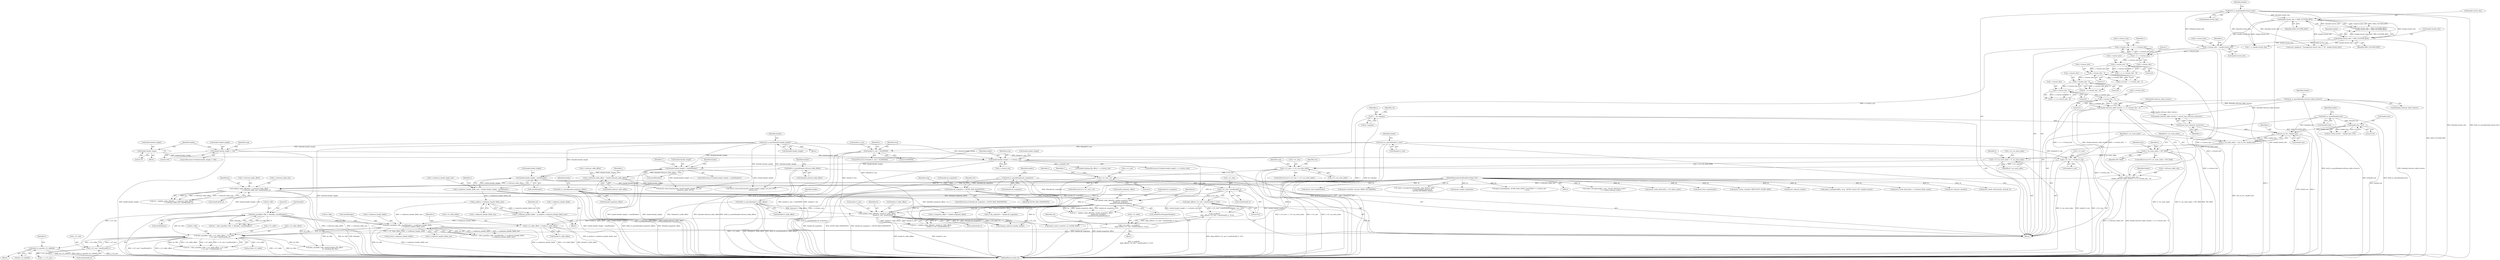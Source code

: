 digraph "1_qemu_6a83f8b5bec6f59e56cc49bd49e4c3f8f805d56f_0@array" {
"1000964" [label="(Call,be64_to_cpus(&s->l1_table[i]))"];
"1000925" [label="(Call,bdrv_pread(bs->file, s->l1_table_offset, s->l1_table,\n                         s->l1_size * sizeof(uint64_t)))"];
"1000456" [label="(Call,bdrv_pread(bs->file, sizeof(header), s->unknown_header_fields,\n                         s->unknown_header_fields_size))"];
"1000154" [label="(Call,bdrv_pread(bs->file, 0, &header, sizeof(header)))"];
"1000446" [label="(Call,s->unknown_header_fields = g_malloc(s->unknown_header_fields_size))"];
"1000450" [label="(Call,g_malloc(s->unknown_header_fields_size))"];
"1000436" [label="(Call,s->unknown_header_fields_size = header.header_length - sizeof(header))"];
"1000440" [label="(Call,header.header_length - sizeof(header))"];
"1000391" [label="(Call,be32_to_cpus(&header.header_length))"];
"1000429" [label="(Call,header.header_length > sizeof(header))"];
"1000412" [label="(Call,header.header_length > s->cluster_size)"];
"1000364" [label="(Call,header.header_length            = 72)"];
"1000397" [label="(Call,header.header_length < 104)"];
"1000317" [label="(Call,s->cluster_size = 1 << s->cluster_bits)"];
"1000321" [label="(Call,1 << s->cluster_bits)"];
"1000310" [label="(Call,s->cluster_bits = header.cluster_bits)"];
"1000293" [label="(Call,header.cluster_bits > MAX_CLUSTER_BITS)"];
"1000199" [label="(Call,be32_to_cpus(&header.cluster_bits))"];
"1000288" [label="(Call,header.cluster_bits < MIN_CLUSTER_BITS)"];
"1000896" [label="(Call,s->l1_table_offset = header.l1_table_offset)"];
"1000209" [label="(Call,be64_to_cpus(&header.l1_table_offset))"];
"1000877" [label="(Call,validate_table_offset(bs, header.l1_table_offset,\n                                header.l1_size, sizeof(uint64_t)))"];
"1000787" [label="(Call,validate_table_offset(bs, header.snapshots_offset,\n                                header.nb_snapshots,\n                                sizeof(QCowSnapshotHeader)))"];
"1000751" [label="(Call,validate_table_offset(bs, s->refcount_table_offset,\n                                s->refcount_table_size, sizeof(uint64_t)))"];
"1000122" [label="(MethodParameterIn,BlockDriverState *bs)"];
"1000713" [label="(Call,s->refcount_table_offset = header.refcount_table_offset)"];
"1000219" [label="(Call,be64_to_cpus(&header.refcount_table_offset))"];
"1000720" [label="(Call,s->refcount_table_size =\n        header.refcount_table_clusters << (s->cluster_bits - 3))"];
"1000724" [label="(Call,header.refcount_table_clusters << (s->cluster_bits - 3))"];
"1000224" [label="(Call,be32_to_cpus(&header.refcount_table_clusters))"];
"1000728" [label="(Call,s->cluster_bits - 3)"];
"1000705" [label="(Call,s->cluster_bits - 8)"];
"1000693" [label="(Call,s->cluster_bits - 8)"];
"1000664" [label="(Call,s->cluster_bits - 3)"];
"1000332" [label="(Call,s->cluster_bits - 9)"];
"1000229" [label="(Call,be64_to_cpus(&header.snapshots_offset))"];
"1000234" [label="(Call,be32_to_cpus(&header.nb_snapshots))"];
"1000771" [label="(Call,header.nb_snapshots > QCOW_MAX_SNAPSHOTS)"];
"1000214" [label="(Call,be32_to_cpus(&header.l1_size))"];
"1000807" [label="(Call,header.l1_size > 0x2000000)"];
"1000910" [label="(Call,s->l1_table = g_malloc0(\n            align_offset(s->l1_size * sizeof(uint64_t), 512)))"];
"1000914" [label="(Call,g_malloc0(\n            align_offset(s->l1_size * sizeof(uint64_t), 512)))"];
"1000915" [label="(Call,align_offset(s->l1_size * sizeof(uint64_t), 512))"];
"1000916" [label="(Call,s->l1_size * sizeof(uint64_t))"];
"1000904" [label="(Call,s->l1_size > 0)"];
"1000859" [label="(Call,s->l1_size < s->l1_vm_state_index)"];
"1000826" [label="(Call,s->l1_size = header.l1_size)"];
"1000853" [label="(Call,s->l1_vm_state_index = l1_vm_state_index)"];
"1000841" [label="(Call,l1_vm_state_index > INT_MAX)"];
"1000833" [label="(Call,l1_vm_state_index = size_to_l1(s, header.size))"];
"1000835" [label="(Call,size_to_l1(s, header.size))"];
"1000738" [label="(Call,qcow2_max_refcount_clusters(s))"];
"1000128" [label="(Call,*s = bs->opaque)"];
"1000682" [label="(Call,header.size / 512)"];
"1000194" [label="(Call,be64_to_cpus(&header.size))"];
"1000935" [label="(Call,s->l1_size * sizeof(uint64_t))"];
"1000697" [label="(Literal,8)"];
"1000678" [label="(Call,bs->total_sectors = header.size / 512)"];
"1000219" [label="(Call,be64_to_cpus(&header.refcount_table_offset))"];
"1000161" [label="(Call,sizeof(header))"];
"1000392" [label="(Call,&header.header_length)"];
"1000604" [label="(Call,report_unsupported(bs, errp, \"%d bit reference counts\",\n                           1 << header.refcount_order))"];
"1000482" [label="(Identifier,header)"];
"1000915" [label="(Call,align_offset(s->l1_size * sizeof(uint64_t), 512))"];
"1000923" [label="(Call,ret = bdrv_pread(bs->file, s->l1_table_offset, s->l1_table,\n                         s->l1_size * sizeof(uint64_t)))"];
"1000448" [label="(Identifier,s)"];
"1000686" [label="(Literal,512)"];
"1000199" [label="(Call,be32_to_cpus(&header.cluster_bits))"];
"1000232" [label="(Identifier,header)"];
"1000682" [label="(Call,header.size / 512)"];
"1000725" [label="(Call,header.refcount_table_clusters)"];
"1000297" [label="(Identifier,MAX_CLUSTER_BITS)"];
"1000435" [label="(Block,)"];
"1001438" [label="(Call,cleanup_unknown_header_ext(bs))"];
"1000772" [label="(Call,header.nb_snapshots)"];
"1000830" [label="(Call,header.l1_size)"];
"1000229" [label="(Call,be64_to_cpus(&header.snapshots_offset))"];
"1000437" [label="(Call,s->unknown_header_fields_size)"];
"1000292" [label="(Identifier,MIN_CLUSTER_BITS)"];
"1001458" [label="(Call,qcow2_cache_destroy(bs, s->l2_table_cache))"];
"1000691" [label="(Call,62 - (s->cluster_bits - 8))"];
"1000939" [label="(Call,sizeof(uint64_t))"];
"1000875" [label="(Call,ret = validate_table_offset(bs, header.l1_table_offset,\n                                header.l1_size, sizeof(uint64_t)))"];
"1000154" [label="(Call,bdrv_pread(bs->file, 0, &header, sizeof(header)))"];
"1000963" [label="(Block,)"];
"1000717" [label="(Call,header.refcount_table_offset)"];
"1000795" [label="(Call,sizeof(QCowSnapshotHeader))"];
"1000854" [label="(Call,s->l1_vm_state_index)"];
"1000391" [label="(Call,be32_to_cpus(&header.header_length))"];
"1000440" [label="(Call,header.header_length - sizeof(header))"];
"1000396" [label="(ControlStructure,if (header.header_length < 104))"];
"1000398" [label="(Call,header.header_length)"];
"1000230" [label="(Call,&header.snapshots_offset)"];
"1000917" [label="(Call,s->l1_size)"];
"1000882" [label="(Call,header.l1_size)"];
"1001440" [label="(Call,qcow2_free_snapshots(bs))"];
"1000222" [label="(Identifier,header)"];
"1000903" [label="(ControlStructure,if (s->l1_size > 0))"];
"1000964" [label="(Call,be64_to_cpus(&s->l1_table[i]))"];
"1000853" [label="(Call,s->l1_vm_state_index = l1_vm_state_index)"];
"1000843" [label="(Identifier,INT_MAX)"];
"1000756" [label="(Call,s->refcount_table_size)"];
"1000909" [label="(Block,)"];
"1000860" [label="(Call,s->l1_size)"];
"1001483" [label="(MethodReturn,static int)"];
"1000876" [label="(Identifier,ret)"];
"1000438" [label="(Identifier,s)"];
"1000789" [label="(Call,header.snapshots_offset)"];
"1000771" [label="(Call,header.nb_snapshots > QCOW_MAX_SNAPSHOTS)"];
"1000436" [label="(Call,s->unknown_header_fields_size = header.header_length - sizeof(header))"];
"1000840" [label="(ControlStructure,if (l1_vm_state_index > INT_MAX))"];
"1000982" [label="(Call,qcow2_cache_create(bs, REFCOUNT_CACHE_SIZE))"];
"1000293" [label="(Call,header.cluster_bits > MAX_CLUSTER_BITS)"];
"1000734" [label="(Call,header.refcount_table_clusters > qcow2_max_refcount_clusters(s))"];
"1000806" [label="(ControlStructure,if (header.l1_size > 0x2000000))"];
"1000454" [label="(Call,ret = bdrv_pread(bs->file, sizeof(header), s->unknown_header_fields,\n                         s->unknown_header_fields_size))"];
"1000430" [label="(Call,header.header_length)"];
"1000759" [label="(Call,sizeof(uint64_t))"];
"1000736" [label="(Identifier,header)"];
"1000288" [label="(Call,header.cluster_bits < MIN_CLUSTER_BITS)"];
"1000693" [label="(Call,s->cluster_bits - 8)"];
"1000732" [label="(Literal,3)"];
"1000814" [label="(Identifier,errp)"];
"1000294" [label="(Call,header.cluster_bits)"];
"1000863" [label="(Call,s->l1_vm_state_index)"];
"1000925" [label="(Call,bdrv_pread(bs->file, s->l1_table_offset, s->l1_table,\n                         s->l1_size * sizeof(uint64_t)))"];
"1000328" [label="(Identifier,s)"];
"1000897" [label="(Call,s->l1_table_offset)"];
"1000811" [label="(Literal,0x2000000)"];
"1000973" [label="(Identifier,s)"];
"1000660" [label="(Call,s->l2_bits = s->cluster_bits - 3)"];
"1000904" [label="(Call,s->l1_size > 0)"];
"1000456" [label="(Call,bdrv_pread(bs->file, sizeof(header), s->unknown_header_fields,\n                         s->unknown_header_fields_size))"];
"1000835" [label="(Call,size_to_l1(s, header.size))"];
"1000299" [label="(Call,error_setg(errp, \"Unsupported cluster size: 2^%i\", header.cluster_bits))"];
"1001019" [label="(Call,qcow2_refcount_init(bs))"];
"1000364" [label="(Call,header.header_length            = 72)"];
"1000714" [label="(Call,s->refcount_table_offset)"];
"1000709" [label="(Literal,8)"];
"1000318" [label="(Call,s->cluster_size)"];
"1000412" [label="(Call,header.header_length > s->cluster_size)"];
"1000916" [label="(Call,s->l1_size * sizeof(uint64_t))"];
"1000842" [label="(Identifier,l1_vm_state_index)"];
"1000510" [label="(Call,1 << header.cluster_bits)"];
"1000323" [label="(Call,s->cluster_bits)"];
"1001434" [label="(Call,g_free(s->unknown_header_fields))"];
"1000411" [label="(ControlStructure,if (header.header_length > s->cluster_size))"];
"1000878" [label="(Identifier,bs)"];
"1000722" [label="(Identifier,s)"];
"1000752" [label="(Identifier,bs)"];
"1000399" [label="(Identifier,header)"];
"1000343" [label="(Block,)"];
"1000826" [label="(Call,s->l1_size = header.l1_size)"];
"1000287" [label="(Call,header.cluster_bits < MIN_CLUSTER_BITS ||\n        header.cluster_bits > MAX_CLUSTER_BITS)"];
"1000965" [label="(Call,&s->l1_table[i])"];
"1000126" [label="(Block,)"];
"1000770" [label="(ControlStructure,if (header.nb_snapshots > QCOW_MAX_SNAPSHOTS))"];
"1001132" [label="(Call,s->nb_snapshots = header.nb_snapshots)"];
"1000834" [label="(Identifier,l1_vm_state_index)"];
"1000207" [label="(Identifier,header)"];
"1000332" [label="(Call,s->cluster_bits - 9)"];
"1000235" [label="(Call,&header.nb_snapshots)"];
"1000237" [label="(Identifier,header)"];
"1000267" [label="(Call,report_unsupported(bs, errp, \"QCOW version %d\", header.version))"];
"1000421" [label="(Identifier,errp)"];
"1000906" [label="(Identifier,s)"];
"1000905" [label="(Call,s->l1_size)"];
"1000975" [label="(Call,qcow2_cache_create(bs, L2_CACHE_SIZE))"];
"1000333" [label="(Call,s->cluster_bits)"];
"1001468" [label="(Call,qcow2_cache_destroy(bs, s->refcount_block_cache))"];
"1000846" [label="(Identifier,errp)"];
"1000451" [label="(Call,s->unknown_header_fields_size)"];
"1001442" [label="(Call,qcow2_refcount_close(bs))"];
"1000217" [label="(Identifier,header)"];
"1000224" [label="(Call,be32_to_cpus(&header.refcount_table_clusters))"];
"1000401" [label="(Literal,104)"];
"1001426" [label="(Call,qcow2_check_refcounts(bs, &result, 0))"];
"1000912" [label="(Identifier,s)"];
"1000739" [label="(Identifier,s)"];
"1000792" [label="(Call,header.nb_snapshots)"];
"1000457" [label="(Call,bs->file)"];
"1000128" [label="(Call,*s = bs->opaque)"];
"1000295" [label="(Identifier,header)"];
"1000370" [label="(Block,)"];
"1000158" [label="(Literal,0)"];
"1000129" [label="(Identifier,s)"];
"1000841" [label="(Call,l1_vm_state_index > INT_MAX)"];
"1000311" [label="(Call,s->cluster_bits)"];
"1000225" [label="(Call,&header.refcount_table_clusters)"];
"1000215" [label="(Call,&header.l1_size)"];
"1000413" [label="(Call,header.header_length)"];
"1000753" [label="(Call,s->refcount_table_offset)"];
"1000317" [label="(Call,s->cluster_size = 1 << s->cluster_bits)"];
"1001043" [label="(Call,qcow2_read_extensions(bs, header.header_length, ext_end, NULL,\n        &local_err))"];
"1000122" [label="(MethodParameterIn,BlockDriverState *bs)"];
"1000786" [label="(Identifier,ret)"];
"1000808" [label="(Call,header.l1_size)"];
"1000130" [label="(Call,bs->opaque)"];
"1000827" [label="(Call,s->l1_size)"];
"1000209" [label="(Call,be64_to_cpus(&header.l1_table_offset))"];
"1000668" [label="(Literal,3)"];
"1000828" [label="(Identifier,s)"];
"1000450" [label="(Call,g_malloc(s->unknown_header_fields_size))"];
"1000480" [label="(Call,header.backing_file_offset > s->cluster_size)"];
"1000861" [label="(Identifier,s)"];
"1000200" [label="(Call,&header.cluster_bits)"];
"1000314" [label="(Call,header.cluster_bits)"];
"1000926" [label="(Call,bs->file)"];
"1000713" [label="(Call,s->refcount_table_offset = header.refcount_table_offset)"];
"1000330" [label="(Call,1 << (s->cluster_bits - 9))"];
"1000322" [label="(Literal,1)"];
"1000729" [label="(Call,s->cluster_bits)"];
"1000159" [label="(Call,&header)"];
"1000922" [label="(Literal,512)"];
"1001141" [label="(Call,qcow2_read_snapshots(bs))"];
"1000956" [label="(Call,i < s->l1_size)"];
"1000547" [label="(Call,qcow2_read_extensions(bs, header.header_length, ext_end,\n                              &feature_table, NULL))"];
"1000310" [label="(Call,s->cluster_bits = header.cluster_bits)"];
"1000738" [label="(Call,qcow2_max_refcount_clusters(s))"];
"1000807" [label="(Call,header.l1_size > 0x2000000)"];
"1000429" [label="(Call,header.header_length > sizeof(header))"];
"1000778" [label="(Identifier,errp)"];
"1000855" [label="(Identifier,s)"];
"1000195" [label="(Call,&header.size)"];
"1001444" [label="(Call,g_free(s->l1_table))"];
"1000775" [label="(Identifier,QCOW_MAX_SNAPSHOTS)"];
"1000932" [label="(Call,s->l1_table)"];
"1000896" [label="(Call,s->l1_table_offset = header.l1_table_offset)"];
"1001218" [label="(Call,qcow2_check(bs, &result, BDRV_FIX_ERRORS))"];
"1000220" [label="(Call,&header.refcount_table_offset)"];
"1000431" [label="(Identifier,header)"];
"1000900" [label="(Call,header.l1_table_offset)"];
"1000728" [label="(Call,s->cluster_bits - 3)"];
"1000446" [label="(Call,s->unknown_header_fields = g_malloc(s->unknown_header_fields_size))"];
"1000665" [label="(Call,s->cluster_bits)"];
"1000137" [label="(Identifier,ret)"];
"1000460" [label="(Call,sizeof(header))"];
"1000234" [label="(Call,be32_to_cpus(&header.nb_snapshots))"];
"1000914" [label="(Call,g_malloc0(\n            align_offset(s->l1_size * sizeof(uint64_t), 512)))"];
"1000920" [label="(Call,sizeof(uint64_t))"];
"1000202" [label="(Identifier,header)"];
"1000936" [label="(Call,s->l1_size)"];
"1000877" [label="(Call,validate_table_offset(bs, header.l1_table_offset,\n                                header.l1_size, sizeof(uint64_t)))"];
"1000683" [label="(Call,header.size)"];
"1000705" [label="(Call,s->cluster_bits - 8)"];
"1001096" [label="(Call,bdrv_pread(bs->file, header.backing_file_offset,\n                         bs->backing_file, len))"];
"1000397" [label="(Call,header.header_length < 104)"];
"1000868" [label="(Identifier,errp)"];
"1000911" [label="(Call,s->l1_table)"];
"1001125" [label="(Call,s->snapshots_offset = header.snapshots_offset)"];
"1000749" [label="(Call,ret = validate_table_offset(bs, s->refcount_table_offset,\n                                s->refcount_table_size, sizeof(uint64_t)))"];
"1000706" [label="(Call,s->cluster_bits)"];
"1000433" [label="(Call,sizeof(header))"];
"1000365" [label="(Call,header.header_length)"];
"1000785" [label="(Call,ret = validate_table_offset(bs, header.snapshots_offset,\n                                header.nb_snapshots,\n                                sizeof(QCowSnapshotHeader)))"];
"1000155" [label="(Call,bs->file)"];
"1000720" [label="(Call,s->refcount_table_size =\n        header.refcount_table_clusters << (s->cluster_bits - 3))"];
"1000194" [label="(Call,be64_to_cpus(&header.size))"];
"1000416" [label="(Call,s->cluster_size)"];
"1000465" [label="(Call,s->unknown_header_fields_size)"];
"1000924" [label="(Identifier,ret)"];
"1000447" [label="(Call,s->unknown_header_fields)"];
"1000214" [label="(Call,be32_to_cpus(&header.l1_size))"];
"1000935" [label="(Call,s->l1_size * sizeof(uint64_t))"];
"1000751" [label="(Call,validate_table_offset(bs, s->refcount_table_offset,\n                                s->refcount_table_size, sizeof(uint64_t)))"];
"1000724" [label="(Call,header.refcount_table_clusters << (s->cluster_bits - 3))"];
"1000664" [label="(Call,s->cluster_bits - 3)"];
"1000836" [label="(Identifier,s)"];
"1000444" [label="(Call,sizeof(header))"];
"1000859" [label="(Call,s->l1_size < s->l1_vm_state_index)"];
"1000242" [label="(Identifier,header)"];
"1000556" [label="(Call,report_unsupported_feature(bs, errp, feature_table,\n                                   s->incompatible_features &\n                                   ~QCOW2_INCOMPAT_MASK))"];
"1000908" [label="(Literal,0)"];
"1000879" [label="(Call,header.l1_table_offset)"];
"1000788" [label="(Identifier,bs)"];
"1000857" [label="(Identifier,l1_vm_state_index)"];
"1000210" [label="(Call,&header.l1_table_offset)"];
"1000962" [label="(Identifier,i)"];
"1000910" [label="(Call,s->l1_table = g_malloc0(\n            align_offset(s->l1_size * sizeof(uint64_t), 512)))"];
"1001176" [label="(Call,qcow2_update_header(bs))"];
"1000787" [label="(Call,validate_table_offset(bs, header.snapshots_offset,\n                                header.nb_snapshots,\n                                sizeof(QCowSnapshotHeader)))"];
"1000858" [label="(ControlStructure,if (s->l1_size < s->l1_vm_state_index))"];
"1000289" [label="(Call,header.cluster_bits)"];
"1000885" [label="(Call,sizeof(uint64_t))"];
"1000404" [label="(Identifier,errp)"];
"1000694" [label="(Call,s->cluster_bits)"];
"1000721" [label="(Call,s->refcount_table_size)"];
"1000929" [label="(Call,s->l1_table_offset)"];
"1000462" [label="(Call,s->unknown_header_fields)"];
"1000428" [label="(ControlStructure,if (header.header_length > sizeof(header)))"];
"1000833" [label="(Call,l1_vm_state_index = size_to_l1(s, header.size))"];
"1000227" [label="(Identifier,header)"];
"1000703" [label="(Call,1 << (s->cluster_bits - 8))"];
"1000414" [label="(Identifier,header)"];
"1000321" [label="(Call,1 << s->cluster_bits)"];
"1000152" [label="(Call,ret = bdrv_pread(bs->file, 0, &header, sizeof(header)))"];
"1000319" [label="(Identifier,s)"];
"1000997" [label="(Call,qemu_blockalign(bs, QCOW_MAX_CRYPT_CLUSTERS * s->cluster_size\n                                  + 512))"];
"1000336" [label="(Literal,9)"];
"1000837" [label="(Call,header.size)"];
"1000441" [label="(Call,header.header_length)"];
"1000368" [label="(Literal,72)"];
"1000455" [label="(Identifier,ret)"];
"1000964" -> "1000963"  [label="AST: "];
"1000964" -> "1000965"  [label="CFG: "];
"1000965" -> "1000964"  [label="AST: "];
"1000962" -> "1000964"  [label="CFG: "];
"1000964" -> "1001483"  [label="DDG: &s->l1_table[i]"];
"1000964" -> "1001483"  [label="DDG: be64_to_cpus(&s->l1_table[i])"];
"1000925" -> "1000964"  [label="DDG: s->l1_table"];
"1000925" -> "1000923"  [label="AST: "];
"1000925" -> "1000935"  [label="CFG: "];
"1000926" -> "1000925"  [label="AST: "];
"1000929" -> "1000925"  [label="AST: "];
"1000932" -> "1000925"  [label="AST: "];
"1000935" -> "1000925"  [label="AST: "];
"1000923" -> "1000925"  [label="CFG: "];
"1000925" -> "1001483"  [label="DDG: bs->file"];
"1000925" -> "1001483"  [label="DDG: s->l1_size * sizeof(uint64_t)"];
"1000925" -> "1001483"  [label="DDG: s->l1_table_offset"];
"1000925" -> "1001483"  [label="DDG: s->l1_table"];
"1000925" -> "1000923"  [label="DDG: bs->file"];
"1000925" -> "1000923"  [label="DDG: s->l1_table_offset"];
"1000925" -> "1000923"  [label="DDG: s->l1_table"];
"1000925" -> "1000923"  [label="DDG: s->l1_size * sizeof(uint64_t)"];
"1000456" -> "1000925"  [label="DDG: bs->file"];
"1000154" -> "1000925"  [label="DDG: bs->file"];
"1000896" -> "1000925"  [label="DDG: s->l1_table_offset"];
"1000910" -> "1000925"  [label="DDG: s->l1_table"];
"1000935" -> "1000925"  [label="DDG: s->l1_size"];
"1000925" -> "1001096"  [label="DDG: bs->file"];
"1000925" -> "1001444"  [label="DDG: s->l1_table"];
"1000456" -> "1000454"  [label="AST: "];
"1000456" -> "1000465"  [label="CFG: "];
"1000457" -> "1000456"  [label="AST: "];
"1000460" -> "1000456"  [label="AST: "];
"1000462" -> "1000456"  [label="AST: "];
"1000465" -> "1000456"  [label="AST: "];
"1000454" -> "1000456"  [label="CFG: "];
"1000456" -> "1001483"  [label="DDG: bs->file"];
"1000456" -> "1001483"  [label="DDG: s->unknown_header_fields_size"];
"1000456" -> "1001483"  [label="DDG: s->unknown_header_fields"];
"1000456" -> "1000454"  [label="DDG: bs->file"];
"1000456" -> "1000454"  [label="DDG: s->unknown_header_fields"];
"1000456" -> "1000454"  [label="DDG: s->unknown_header_fields_size"];
"1000154" -> "1000456"  [label="DDG: bs->file"];
"1000446" -> "1000456"  [label="DDG: s->unknown_header_fields"];
"1000450" -> "1000456"  [label="DDG: s->unknown_header_fields_size"];
"1000456" -> "1001096"  [label="DDG: bs->file"];
"1000456" -> "1001434"  [label="DDG: s->unknown_header_fields"];
"1000154" -> "1000152"  [label="AST: "];
"1000154" -> "1000161"  [label="CFG: "];
"1000155" -> "1000154"  [label="AST: "];
"1000158" -> "1000154"  [label="AST: "];
"1000159" -> "1000154"  [label="AST: "];
"1000161" -> "1000154"  [label="AST: "];
"1000152" -> "1000154"  [label="CFG: "];
"1000154" -> "1001483"  [label="DDG: &header"];
"1000154" -> "1001483"  [label="DDG: bs->file"];
"1000154" -> "1000152"  [label="DDG: bs->file"];
"1000154" -> "1000152"  [label="DDG: 0"];
"1000154" -> "1000152"  [label="DDG: &header"];
"1000154" -> "1001096"  [label="DDG: bs->file"];
"1000446" -> "1000435"  [label="AST: "];
"1000446" -> "1000450"  [label="CFG: "];
"1000447" -> "1000446"  [label="AST: "];
"1000450" -> "1000446"  [label="AST: "];
"1000455" -> "1000446"  [label="CFG: "];
"1000446" -> "1001483"  [label="DDG: g_malloc(s->unknown_header_fields_size)"];
"1000450" -> "1000446"  [label="DDG: s->unknown_header_fields_size"];
"1000450" -> "1000451"  [label="CFG: "];
"1000451" -> "1000450"  [label="AST: "];
"1000436" -> "1000450"  [label="DDG: s->unknown_header_fields_size"];
"1000436" -> "1000435"  [label="AST: "];
"1000436" -> "1000440"  [label="CFG: "];
"1000437" -> "1000436"  [label="AST: "];
"1000440" -> "1000436"  [label="AST: "];
"1000448" -> "1000436"  [label="CFG: "];
"1000436" -> "1001483"  [label="DDG: header.header_length - sizeof(header)"];
"1000440" -> "1000436"  [label="DDG: header.header_length"];
"1000440" -> "1000444"  [label="CFG: "];
"1000441" -> "1000440"  [label="AST: "];
"1000444" -> "1000440"  [label="AST: "];
"1000440" -> "1001483"  [label="DDG: header.header_length"];
"1000391" -> "1000440"  [label="DDG: &header.header_length"];
"1000429" -> "1000440"  [label="DDG: header.header_length"];
"1000440" -> "1000547"  [label="DDG: header.header_length"];
"1000440" -> "1001043"  [label="DDG: header.header_length"];
"1000391" -> "1000370"  [label="AST: "];
"1000391" -> "1000392"  [label="CFG: "];
"1000392" -> "1000391"  [label="AST: "];
"1000399" -> "1000391"  [label="CFG: "];
"1000391" -> "1001483"  [label="DDG: &header.header_length"];
"1000391" -> "1001483"  [label="DDG: be32_to_cpus(&header.header_length)"];
"1000391" -> "1000397"  [label="DDG: &header.header_length"];
"1000391" -> "1000412"  [label="DDG: &header.header_length"];
"1000391" -> "1000429"  [label="DDG: &header.header_length"];
"1000391" -> "1000547"  [label="DDG: &header.header_length"];
"1000391" -> "1001043"  [label="DDG: &header.header_length"];
"1000429" -> "1000428"  [label="AST: "];
"1000429" -> "1000433"  [label="CFG: "];
"1000430" -> "1000429"  [label="AST: "];
"1000433" -> "1000429"  [label="AST: "];
"1000438" -> "1000429"  [label="CFG: "];
"1000482" -> "1000429"  [label="CFG: "];
"1000429" -> "1001483"  [label="DDG: header.header_length"];
"1000429" -> "1001483"  [label="DDG: header.header_length > sizeof(header)"];
"1000412" -> "1000429"  [label="DDG: header.header_length"];
"1000429" -> "1000547"  [label="DDG: header.header_length"];
"1000429" -> "1001043"  [label="DDG: header.header_length"];
"1000412" -> "1000411"  [label="AST: "];
"1000412" -> "1000416"  [label="CFG: "];
"1000413" -> "1000412"  [label="AST: "];
"1000416" -> "1000412"  [label="AST: "];
"1000421" -> "1000412"  [label="CFG: "];
"1000431" -> "1000412"  [label="CFG: "];
"1000412" -> "1001483"  [label="DDG: header.header_length > s->cluster_size"];
"1000412" -> "1001483"  [label="DDG: header.header_length"];
"1000412" -> "1001483"  [label="DDG: s->cluster_size"];
"1000364" -> "1000412"  [label="DDG: header.header_length"];
"1000397" -> "1000412"  [label="DDG: header.header_length"];
"1000317" -> "1000412"  [label="DDG: s->cluster_size"];
"1000412" -> "1000480"  [label="DDG: s->cluster_size"];
"1000364" -> "1000343"  [label="AST: "];
"1000364" -> "1000368"  [label="CFG: "];
"1000365" -> "1000364"  [label="AST: "];
"1000368" -> "1000364"  [label="AST: "];
"1000414" -> "1000364"  [label="CFG: "];
"1000397" -> "1000396"  [label="AST: "];
"1000397" -> "1000401"  [label="CFG: "];
"1000398" -> "1000397"  [label="AST: "];
"1000401" -> "1000397"  [label="AST: "];
"1000404" -> "1000397"  [label="CFG: "];
"1000414" -> "1000397"  [label="CFG: "];
"1000397" -> "1001483"  [label="DDG: header.header_length < 104"];
"1000397" -> "1001483"  [label="DDG: header.header_length"];
"1000317" -> "1000126"  [label="AST: "];
"1000317" -> "1000321"  [label="CFG: "];
"1000318" -> "1000317"  [label="AST: "];
"1000321" -> "1000317"  [label="AST: "];
"1000328" -> "1000317"  [label="CFG: "];
"1000317" -> "1001483"  [label="DDG: s->cluster_size"];
"1000317" -> "1001483"  [label="DDG: 1 << s->cluster_bits"];
"1000321" -> "1000317"  [label="DDG: 1"];
"1000321" -> "1000317"  [label="DDG: s->cluster_bits"];
"1000321" -> "1000323"  [label="CFG: "];
"1000322" -> "1000321"  [label="AST: "];
"1000323" -> "1000321"  [label="AST: "];
"1000310" -> "1000321"  [label="DDG: s->cluster_bits"];
"1000321" -> "1000332"  [label="DDG: s->cluster_bits"];
"1000310" -> "1000126"  [label="AST: "];
"1000310" -> "1000314"  [label="CFG: "];
"1000311" -> "1000310"  [label="AST: "];
"1000314" -> "1000310"  [label="AST: "];
"1000319" -> "1000310"  [label="CFG: "];
"1000310" -> "1001483"  [label="DDG: header.cluster_bits"];
"1000293" -> "1000310"  [label="DDG: header.cluster_bits"];
"1000199" -> "1000310"  [label="DDG: &header.cluster_bits"];
"1000288" -> "1000310"  [label="DDG: header.cluster_bits"];
"1000293" -> "1000287"  [label="AST: "];
"1000293" -> "1000297"  [label="CFG: "];
"1000294" -> "1000293"  [label="AST: "];
"1000297" -> "1000293"  [label="AST: "];
"1000287" -> "1000293"  [label="CFG: "];
"1000293" -> "1001483"  [label="DDG: MAX_CLUSTER_BITS"];
"1000293" -> "1000287"  [label="DDG: header.cluster_bits"];
"1000293" -> "1000287"  [label="DDG: MAX_CLUSTER_BITS"];
"1000199" -> "1000293"  [label="DDG: &header.cluster_bits"];
"1000288" -> "1000293"  [label="DDG: header.cluster_bits"];
"1000293" -> "1000299"  [label="DDG: header.cluster_bits"];
"1000293" -> "1000510"  [label="DDG: header.cluster_bits"];
"1000199" -> "1000126"  [label="AST: "];
"1000199" -> "1000200"  [label="CFG: "];
"1000200" -> "1000199"  [label="AST: "];
"1000207" -> "1000199"  [label="CFG: "];
"1000199" -> "1001483"  [label="DDG: &header.cluster_bits"];
"1000199" -> "1001483"  [label="DDG: be32_to_cpus(&header.cluster_bits)"];
"1000199" -> "1000288"  [label="DDG: &header.cluster_bits"];
"1000199" -> "1000299"  [label="DDG: &header.cluster_bits"];
"1000199" -> "1000510"  [label="DDG: &header.cluster_bits"];
"1000288" -> "1000287"  [label="AST: "];
"1000288" -> "1000292"  [label="CFG: "];
"1000289" -> "1000288"  [label="AST: "];
"1000292" -> "1000288"  [label="AST: "];
"1000295" -> "1000288"  [label="CFG: "];
"1000287" -> "1000288"  [label="CFG: "];
"1000288" -> "1001483"  [label="DDG: MIN_CLUSTER_BITS"];
"1000288" -> "1000287"  [label="DDG: header.cluster_bits"];
"1000288" -> "1000287"  [label="DDG: MIN_CLUSTER_BITS"];
"1000288" -> "1000299"  [label="DDG: header.cluster_bits"];
"1000288" -> "1000510"  [label="DDG: header.cluster_bits"];
"1000896" -> "1000126"  [label="AST: "];
"1000896" -> "1000900"  [label="CFG: "];
"1000897" -> "1000896"  [label="AST: "];
"1000900" -> "1000896"  [label="AST: "];
"1000906" -> "1000896"  [label="CFG: "];
"1000896" -> "1001483"  [label="DDG: s->l1_table_offset"];
"1000896" -> "1001483"  [label="DDG: header.l1_table_offset"];
"1000209" -> "1000896"  [label="DDG: &header.l1_table_offset"];
"1000877" -> "1000896"  [label="DDG: header.l1_table_offset"];
"1000209" -> "1000126"  [label="AST: "];
"1000209" -> "1000210"  [label="CFG: "];
"1000210" -> "1000209"  [label="AST: "];
"1000217" -> "1000209"  [label="CFG: "];
"1000209" -> "1001483"  [label="DDG: be64_to_cpus(&header.l1_table_offset)"];
"1000209" -> "1001483"  [label="DDG: &header.l1_table_offset"];
"1000209" -> "1000877"  [label="DDG: &header.l1_table_offset"];
"1000877" -> "1000875"  [label="AST: "];
"1000877" -> "1000885"  [label="CFG: "];
"1000878" -> "1000877"  [label="AST: "];
"1000879" -> "1000877"  [label="AST: "];
"1000882" -> "1000877"  [label="AST: "];
"1000885" -> "1000877"  [label="AST: "];
"1000875" -> "1000877"  [label="CFG: "];
"1000877" -> "1001483"  [label="DDG: header.l1_size"];
"1000877" -> "1001483"  [label="DDG: header.l1_table_offset"];
"1000877" -> "1000875"  [label="DDG: bs"];
"1000877" -> "1000875"  [label="DDG: header.l1_table_offset"];
"1000877" -> "1000875"  [label="DDG: header.l1_size"];
"1000787" -> "1000877"  [label="DDG: bs"];
"1000122" -> "1000877"  [label="DDG: bs"];
"1000214" -> "1000877"  [label="DDG: &header.l1_size"];
"1000807" -> "1000877"  [label="DDG: header.l1_size"];
"1000877" -> "1000975"  [label="DDG: bs"];
"1000877" -> "1001438"  [label="DDG: bs"];
"1000787" -> "1000785"  [label="AST: "];
"1000787" -> "1000795"  [label="CFG: "];
"1000788" -> "1000787"  [label="AST: "];
"1000789" -> "1000787"  [label="AST: "];
"1000792" -> "1000787"  [label="AST: "];
"1000795" -> "1000787"  [label="AST: "];
"1000785" -> "1000787"  [label="CFG: "];
"1000787" -> "1001483"  [label="DDG: header.nb_snapshots"];
"1000787" -> "1001483"  [label="DDG: header.snapshots_offset"];
"1000787" -> "1000785"  [label="DDG: bs"];
"1000787" -> "1000785"  [label="DDG: header.snapshots_offset"];
"1000787" -> "1000785"  [label="DDG: header.nb_snapshots"];
"1000751" -> "1000787"  [label="DDG: bs"];
"1000122" -> "1000787"  [label="DDG: bs"];
"1000229" -> "1000787"  [label="DDG: &header.snapshots_offset"];
"1000234" -> "1000787"  [label="DDG: &header.nb_snapshots"];
"1000771" -> "1000787"  [label="DDG: header.nb_snapshots"];
"1000787" -> "1001125"  [label="DDG: header.snapshots_offset"];
"1000787" -> "1001132"  [label="DDG: header.nb_snapshots"];
"1000787" -> "1001438"  [label="DDG: bs"];
"1000751" -> "1000749"  [label="AST: "];
"1000751" -> "1000759"  [label="CFG: "];
"1000752" -> "1000751"  [label="AST: "];
"1000753" -> "1000751"  [label="AST: "];
"1000756" -> "1000751"  [label="AST: "];
"1000759" -> "1000751"  [label="AST: "];
"1000749" -> "1000751"  [label="CFG: "];
"1000751" -> "1001483"  [label="DDG: s->refcount_table_offset"];
"1000751" -> "1001483"  [label="DDG: s->refcount_table_size"];
"1000751" -> "1000749"  [label="DDG: bs"];
"1000751" -> "1000749"  [label="DDG: s->refcount_table_offset"];
"1000751" -> "1000749"  [label="DDG: s->refcount_table_size"];
"1000122" -> "1000751"  [label="DDG: bs"];
"1000713" -> "1000751"  [label="DDG: s->refcount_table_offset"];
"1000720" -> "1000751"  [label="DDG: s->refcount_table_size"];
"1000751" -> "1001438"  [label="DDG: bs"];
"1000122" -> "1000121"  [label="AST: "];
"1000122" -> "1001483"  [label="DDG: bs"];
"1000122" -> "1000267"  [label="DDG: bs"];
"1000122" -> "1000547"  [label="DDG: bs"];
"1000122" -> "1000556"  [label="DDG: bs"];
"1000122" -> "1000604"  [label="DDG: bs"];
"1000122" -> "1000975"  [label="DDG: bs"];
"1000122" -> "1000982"  [label="DDG: bs"];
"1000122" -> "1000997"  [label="DDG: bs"];
"1000122" -> "1001019"  [label="DDG: bs"];
"1000122" -> "1001043"  [label="DDG: bs"];
"1000122" -> "1001141"  [label="DDG: bs"];
"1000122" -> "1001176"  [label="DDG: bs"];
"1000122" -> "1001218"  [label="DDG: bs"];
"1000122" -> "1001426"  [label="DDG: bs"];
"1000122" -> "1001438"  [label="DDG: bs"];
"1000122" -> "1001440"  [label="DDG: bs"];
"1000122" -> "1001442"  [label="DDG: bs"];
"1000122" -> "1001458"  [label="DDG: bs"];
"1000122" -> "1001468"  [label="DDG: bs"];
"1000713" -> "1000126"  [label="AST: "];
"1000713" -> "1000717"  [label="CFG: "];
"1000714" -> "1000713"  [label="AST: "];
"1000717" -> "1000713"  [label="AST: "];
"1000722" -> "1000713"  [label="CFG: "];
"1000713" -> "1001483"  [label="DDG: s->refcount_table_offset"];
"1000713" -> "1001483"  [label="DDG: header.refcount_table_offset"];
"1000219" -> "1000713"  [label="DDG: &header.refcount_table_offset"];
"1000219" -> "1000126"  [label="AST: "];
"1000219" -> "1000220"  [label="CFG: "];
"1000220" -> "1000219"  [label="AST: "];
"1000227" -> "1000219"  [label="CFG: "];
"1000219" -> "1001483"  [label="DDG: be64_to_cpus(&header.refcount_table_offset)"];
"1000219" -> "1001483"  [label="DDG: &header.refcount_table_offset"];
"1000720" -> "1000126"  [label="AST: "];
"1000720" -> "1000724"  [label="CFG: "];
"1000721" -> "1000720"  [label="AST: "];
"1000724" -> "1000720"  [label="AST: "];
"1000736" -> "1000720"  [label="CFG: "];
"1000720" -> "1001483"  [label="DDG: header.refcount_table_clusters << (s->cluster_bits - 3)"];
"1000720" -> "1001483"  [label="DDG: s->refcount_table_size"];
"1000724" -> "1000720"  [label="DDG: header.refcount_table_clusters"];
"1000724" -> "1000720"  [label="DDG: s->cluster_bits - 3"];
"1000724" -> "1000728"  [label="CFG: "];
"1000725" -> "1000724"  [label="AST: "];
"1000728" -> "1000724"  [label="AST: "];
"1000724" -> "1001483"  [label="DDG: s->cluster_bits - 3"];
"1000224" -> "1000724"  [label="DDG: &header.refcount_table_clusters"];
"1000728" -> "1000724"  [label="DDG: s->cluster_bits"];
"1000728" -> "1000724"  [label="DDG: 3"];
"1000724" -> "1000734"  [label="DDG: header.refcount_table_clusters"];
"1000224" -> "1000126"  [label="AST: "];
"1000224" -> "1000225"  [label="CFG: "];
"1000225" -> "1000224"  [label="AST: "];
"1000232" -> "1000224"  [label="CFG: "];
"1000224" -> "1001483"  [label="DDG: &header.refcount_table_clusters"];
"1000224" -> "1001483"  [label="DDG: be32_to_cpus(&header.refcount_table_clusters)"];
"1000224" -> "1000734"  [label="DDG: &header.refcount_table_clusters"];
"1000728" -> "1000732"  [label="CFG: "];
"1000729" -> "1000728"  [label="AST: "];
"1000732" -> "1000728"  [label="AST: "];
"1000728" -> "1001483"  [label="DDG: s->cluster_bits"];
"1000705" -> "1000728"  [label="DDG: s->cluster_bits"];
"1000705" -> "1000703"  [label="AST: "];
"1000705" -> "1000709"  [label="CFG: "];
"1000706" -> "1000705"  [label="AST: "];
"1000709" -> "1000705"  [label="AST: "];
"1000703" -> "1000705"  [label="CFG: "];
"1000705" -> "1000703"  [label="DDG: s->cluster_bits"];
"1000705" -> "1000703"  [label="DDG: 8"];
"1000693" -> "1000705"  [label="DDG: s->cluster_bits"];
"1000693" -> "1000691"  [label="AST: "];
"1000693" -> "1000697"  [label="CFG: "];
"1000694" -> "1000693"  [label="AST: "];
"1000697" -> "1000693"  [label="AST: "];
"1000691" -> "1000693"  [label="CFG: "];
"1000693" -> "1000691"  [label="DDG: s->cluster_bits"];
"1000693" -> "1000691"  [label="DDG: 8"];
"1000664" -> "1000693"  [label="DDG: s->cluster_bits"];
"1000664" -> "1000660"  [label="AST: "];
"1000664" -> "1000668"  [label="CFG: "];
"1000665" -> "1000664"  [label="AST: "];
"1000668" -> "1000664"  [label="AST: "];
"1000660" -> "1000664"  [label="CFG: "];
"1000664" -> "1000660"  [label="DDG: s->cluster_bits"];
"1000664" -> "1000660"  [label="DDG: 3"];
"1000332" -> "1000664"  [label="DDG: s->cluster_bits"];
"1000332" -> "1000330"  [label="AST: "];
"1000332" -> "1000336"  [label="CFG: "];
"1000333" -> "1000332"  [label="AST: "];
"1000336" -> "1000332"  [label="AST: "];
"1000330" -> "1000332"  [label="CFG: "];
"1000332" -> "1001483"  [label="DDG: s->cluster_bits"];
"1000332" -> "1000330"  [label="DDG: s->cluster_bits"];
"1000332" -> "1000330"  [label="DDG: 9"];
"1000229" -> "1000126"  [label="AST: "];
"1000229" -> "1000230"  [label="CFG: "];
"1000230" -> "1000229"  [label="AST: "];
"1000237" -> "1000229"  [label="CFG: "];
"1000229" -> "1001483"  [label="DDG: be64_to_cpus(&header.snapshots_offset)"];
"1000229" -> "1001483"  [label="DDG: &header.snapshots_offset"];
"1000229" -> "1001125"  [label="DDG: &header.snapshots_offset"];
"1000234" -> "1000126"  [label="AST: "];
"1000234" -> "1000235"  [label="CFG: "];
"1000235" -> "1000234"  [label="AST: "];
"1000242" -> "1000234"  [label="CFG: "];
"1000234" -> "1001483"  [label="DDG: &header.nb_snapshots"];
"1000234" -> "1001483"  [label="DDG: be32_to_cpus(&header.nb_snapshots)"];
"1000234" -> "1000771"  [label="DDG: &header.nb_snapshots"];
"1000234" -> "1001132"  [label="DDG: &header.nb_snapshots"];
"1000771" -> "1000770"  [label="AST: "];
"1000771" -> "1000775"  [label="CFG: "];
"1000772" -> "1000771"  [label="AST: "];
"1000775" -> "1000771"  [label="AST: "];
"1000778" -> "1000771"  [label="CFG: "];
"1000786" -> "1000771"  [label="CFG: "];
"1000771" -> "1001483"  [label="DDG: header.nb_snapshots"];
"1000771" -> "1001483"  [label="DDG: QCOW_MAX_SNAPSHOTS"];
"1000771" -> "1001483"  [label="DDG: header.nb_snapshots > QCOW_MAX_SNAPSHOTS"];
"1000214" -> "1000126"  [label="AST: "];
"1000214" -> "1000215"  [label="CFG: "];
"1000215" -> "1000214"  [label="AST: "];
"1000222" -> "1000214"  [label="CFG: "];
"1000214" -> "1001483"  [label="DDG: be32_to_cpus(&header.l1_size)"];
"1000214" -> "1001483"  [label="DDG: &header.l1_size"];
"1000214" -> "1000807"  [label="DDG: &header.l1_size"];
"1000214" -> "1000826"  [label="DDG: &header.l1_size"];
"1000807" -> "1000806"  [label="AST: "];
"1000807" -> "1000811"  [label="CFG: "];
"1000808" -> "1000807"  [label="AST: "];
"1000811" -> "1000807"  [label="AST: "];
"1000814" -> "1000807"  [label="CFG: "];
"1000828" -> "1000807"  [label="CFG: "];
"1000807" -> "1001483"  [label="DDG: header.l1_size > 0x2000000"];
"1000807" -> "1001483"  [label="DDG: header.l1_size"];
"1000807" -> "1000826"  [label="DDG: header.l1_size"];
"1000910" -> "1000909"  [label="AST: "];
"1000910" -> "1000914"  [label="CFG: "];
"1000911" -> "1000910"  [label="AST: "];
"1000914" -> "1000910"  [label="AST: "];
"1000924" -> "1000910"  [label="CFG: "];
"1000910" -> "1001483"  [label="DDG: g_malloc0(\n            align_offset(s->l1_size * sizeof(uint64_t), 512))"];
"1000914" -> "1000910"  [label="DDG: align_offset(s->l1_size * sizeof(uint64_t), 512)"];
"1000914" -> "1000915"  [label="CFG: "];
"1000915" -> "1000914"  [label="AST: "];
"1000914" -> "1001483"  [label="DDG: align_offset(s->l1_size * sizeof(uint64_t), 512)"];
"1000915" -> "1000914"  [label="DDG: s->l1_size * sizeof(uint64_t)"];
"1000915" -> "1000914"  [label="DDG: 512"];
"1000915" -> "1000922"  [label="CFG: "];
"1000916" -> "1000915"  [label="AST: "];
"1000922" -> "1000915"  [label="AST: "];
"1000916" -> "1000915"  [label="DDG: s->l1_size"];
"1000916" -> "1000920"  [label="CFG: "];
"1000917" -> "1000916"  [label="AST: "];
"1000920" -> "1000916"  [label="AST: "];
"1000922" -> "1000916"  [label="CFG: "];
"1000904" -> "1000916"  [label="DDG: s->l1_size"];
"1000916" -> "1000935"  [label="DDG: s->l1_size"];
"1000904" -> "1000903"  [label="AST: "];
"1000904" -> "1000908"  [label="CFG: "];
"1000905" -> "1000904"  [label="AST: "];
"1000908" -> "1000904"  [label="AST: "];
"1000912" -> "1000904"  [label="CFG: "];
"1000973" -> "1000904"  [label="CFG: "];
"1000904" -> "1001483"  [label="DDG: s->l1_size > 0"];
"1000904" -> "1001483"  [label="DDG: s->l1_size"];
"1000859" -> "1000904"  [label="DDG: s->l1_size"];
"1000859" -> "1000858"  [label="AST: "];
"1000859" -> "1000863"  [label="CFG: "];
"1000860" -> "1000859"  [label="AST: "];
"1000863" -> "1000859"  [label="AST: "];
"1000868" -> "1000859"  [label="CFG: "];
"1000876" -> "1000859"  [label="CFG: "];
"1000859" -> "1001483"  [label="DDG: s->l1_size < s->l1_vm_state_index"];
"1000859" -> "1001483"  [label="DDG: s->l1_size"];
"1000859" -> "1001483"  [label="DDG: s->l1_vm_state_index"];
"1000826" -> "1000859"  [label="DDG: s->l1_size"];
"1000853" -> "1000859"  [label="DDG: s->l1_vm_state_index"];
"1000826" -> "1000126"  [label="AST: "];
"1000826" -> "1000830"  [label="CFG: "];
"1000827" -> "1000826"  [label="AST: "];
"1000830" -> "1000826"  [label="AST: "];
"1000834" -> "1000826"  [label="CFG: "];
"1000826" -> "1001483"  [label="DDG: s->l1_size"];
"1000826" -> "1001483"  [label="DDG: header.l1_size"];
"1000853" -> "1000126"  [label="AST: "];
"1000853" -> "1000857"  [label="CFG: "];
"1000854" -> "1000853"  [label="AST: "];
"1000857" -> "1000853"  [label="AST: "];
"1000861" -> "1000853"  [label="CFG: "];
"1000853" -> "1001483"  [label="DDG: l1_vm_state_index"];
"1000841" -> "1000853"  [label="DDG: l1_vm_state_index"];
"1000841" -> "1000840"  [label="AST: "];
"1000841" -> "1000843"  [label="CFG: "];
"1000842" -> "1000841"  [label="AST: "];
"1000843" -> "1000841"  [label="AST: "];
"1000846" -> "1000841"  [label="CFG: "];
"1000855" -> "1000841"  [label="CFG: "];
"1000841" -> "1001483"  [label="DDG: INT_MAX"];
"1000841" -> "1001483"  [label="DDG: l1_vm_state_index"];
"1000841" -> "1001483"  [label="DDG: l1_vm_state_index > INT_MAX"];
"1000833" -> "1000841"  [label="DDG: l1_vm_state_index"];
"1000833" -> "1000126"  [label="AST: "];
"1000833" -> "1000835"  [label="CFG: "];
"1000834" -> "1000833"  [label="AST: "];
"1000835" -> "1000833"  [label="AST: "];
"1000842" -> "1000833"  [label="CFG: "];
"1000833" -> "1001483"  [label="DDG: size_to_l1(s, header.size)"];
"1000835" -> "1000833"  [label="DDG: s"];
"1000835" -> "1000833"  [label="DDG: header.size"];
"1000835" -> "1000837"  [label="CFG: "];
"1000836" -> "1000835"  [label="AST: "];
"1000837" -> "1000835"  [label="AST: "];
"1000835" -> "1001483"  [label="DDG: s"];
"1000835" -> "1001483"  [label="DDG: header.size"];
"1000738" -> "1000835"  [label="DDG: s"];
"1000682" -> "1000835"  [label="DDG: header.size"];
"1000194" -> "1000835"  [label="DDG: &header.size"];
"1000738" -> "1000734"  [label="AST: "];
"1000738" -> "1000739"  [label="CFG: "];
"1000739" -> "1000738"  [label="AST: "];
"1000734" -> "1000738"  [label="CFG: "];
"1000738" -> "1001483"  [label="DDG: s"];
"1000738" -> "1000734"  [label="DDG: s"];
"1000128" -> "1000738"  [label="DDG: s"];
"1000128" -> "1000126"  [label="AST: "];
"1000128" -> "1000130"  [label="CFG: "];
"1000129" -> "1000128"  [label="AST: "];
"1000130" -> "1000128"  [label="AST: "];
"1000137" -> "1000128"  [label="CFG: "];
"1000128" -> "1001483"  [label="DDG: bs->opaque"];
"1000128" -> "1001483"  [label="DDG: s"];
"1000682" -> "1000678"  [label="AST: "];
"1000682" -> "1000686"  [label="CFG: "];
"1000683" -> "1000682"  [label="AST: "];
"1000686" -> "1000682"  [label="AST: "];
"1000678" -> "1000682"  [label="CFG: "];
"1000682" -> "1001483"  [label="DDG: header.size"];
"1000682" -> "1000678"  [label="DDG: header.size"];
"1000682" -> "1000678"  [label="DDG: 512"];
"1000194" -> "1000682"  [label="DDG: &header.size"];
"1000194" -> "1000126"  [label="AST: "];
"1000194" -> "1000195"  [label="CFG: "];
"1000195" -> "1000194"  [label="AST: "];
"1000202" -> "1000194"  [label="CFG: "];
"1000194" -> "1001483"  [label="DDG: be64_to_cpus(&header.size)"];
"1000194" -> "1001483"  [label="DDG: &header.size"];
"1000935" -> "1000939"  [label="CFG: "];
"1000936" -> "1000935"  [label="AST: "];
"1000939" -> "1000935"  [label="AST: "];
"1000935" -> "1001483"  [label="DDG: s->l1_size"];
"1000935" -> "1000956"  [label="DDG: s->l1_size"];
}
